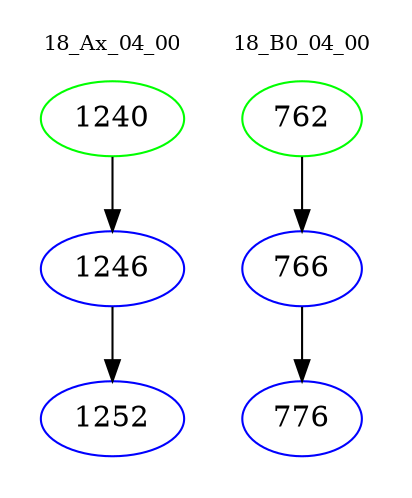 digraph{
subgraph cluster_0 {
color = white
label = "18_Ax_04_00";
fontsize=10;
T0_1240 [label="1240", color="green"]
T0_1240 -> T0_1246 [color="black"]
T0_1246 [label="1246", color="blue"]
T0_1246 -> T0_1252 [color="black"]
T0_1252 [label="1252", color="blue"]
}
subgraph cluster_1 {
color = white
label = "18_B0_04_00";
fontsize=10;
T1_762 [label="762", color="green"]
T1_762 -> T1_766 [color="black"]
T1_766 [label="766", color="blue"]
T1_766 -> T1_776 [color="black"]
T1_776 [label="776", color="blue"]
}
}
